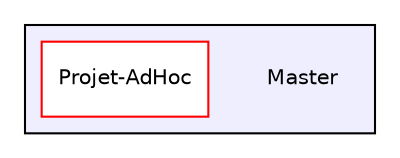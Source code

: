 digraph "/home/maxime/Bureau/Master" {
  compound=true
  node [ fontsize="10", fontname="Helvetica"];
  edge [ labelfontsize="10", labelfontname="Helvetica"];
  subgraph clusterdir_8304cf29d8ac6242ae2bca0e0b14987e {
    graph [ bgcolor="#eeeeff", pencolor="black", label="" URL="dir_8304cf29d8ac6242ae2bca0e0b14987e.html"];
    dir_8304cf29d8ac6242ae2bca0e0b14987e [shape=plaintext label="Master"];
    dir_ca1f71b4e4639ae8244ae2efd4827978 [shape=box label="Projet-AdHoc" color="red" fillcolor="white" style="filled" URL="dir_ca1f71b4e4639ae8244ae2efd4827978.html"];
  }
}

